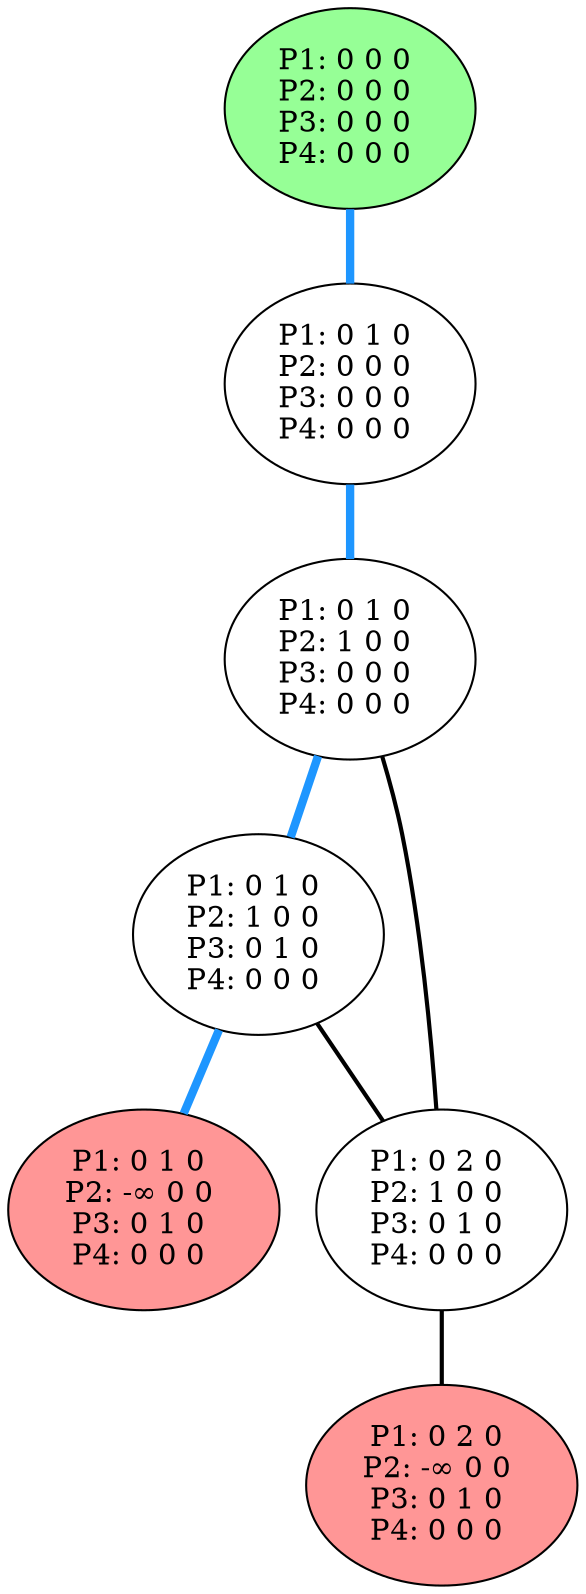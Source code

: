 graph G {
color = "black"
0 [label = "P1: 0 0 0 
P2: 0 0 0 
P3: 0 0 0 
P4: 0 0 0 
",  style="filled", fillcolor = "#96FF96"];
1 [label = "P1: 0 1 0 
P2: 0 0 0 
P3: 0 0 0 
P4: 0 0 0 
"];
2 [label = "P1: 0 1 0 
P2: 1 0 0 
P3: 0 0 0 
P4: 0 0 0 
"];
3 [label = "P1: 0 1 0 
P2: 1 0 0 
P3: 0 1 0 
P4: 0 0 0 
"];
33 [label = "P1: 0 1 0 
P2: -∞ 0 0 
P3: 0 1 0 
P4: 0 0 0 
",  style="filled", fillcolor = "#FF9696"];
4 [label = "P1: 0 2 0 
P2: 1 0 0 
P3: 0 1 0 
P4: 0 0 0 
"];
44 [label = "P1: 0 2 0 
P2: -∞ 0 0 
P3: 0 1 0 
P4: 0 0 0 
",  style="filled", fillcolor = "#FF9696"];
edge [style=bold];
0 -- 1 [color="#1E96FF", penwidth=4.0];

1 -- 2 [color="#1E96FF", penwidth=4.0];

2 -- 3 [color="#1E96FF", penwidth=4.0];
2 -- 4 [color=black];

3 -- 4 [color=black];

3 -- 33 [color="#1E96FF", penwidth=4.0];

4 -- 44 [color=black];
}
